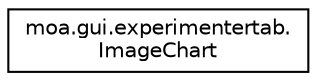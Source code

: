 digraph "Graphical Class Hierarchy"
{
 // LATEX_PDF_SIZE
  edge [fontname="Helvetica",fontsize="10",labelfontname="Helvetica",labelfontsize="10"];
  node [fontname="Helvetica",fontsize="10",shape=record];
  rankdir="LR";
  Node0 [label="moa.gui.experimentertab.\lImageChart",height=0.2,width=0.4,color="black", fillcolor="white", style="filled",URL="$classmoa_1_1gui_1_1experimentertab_1_1_image_chart.html",tooltip=" "];
}
